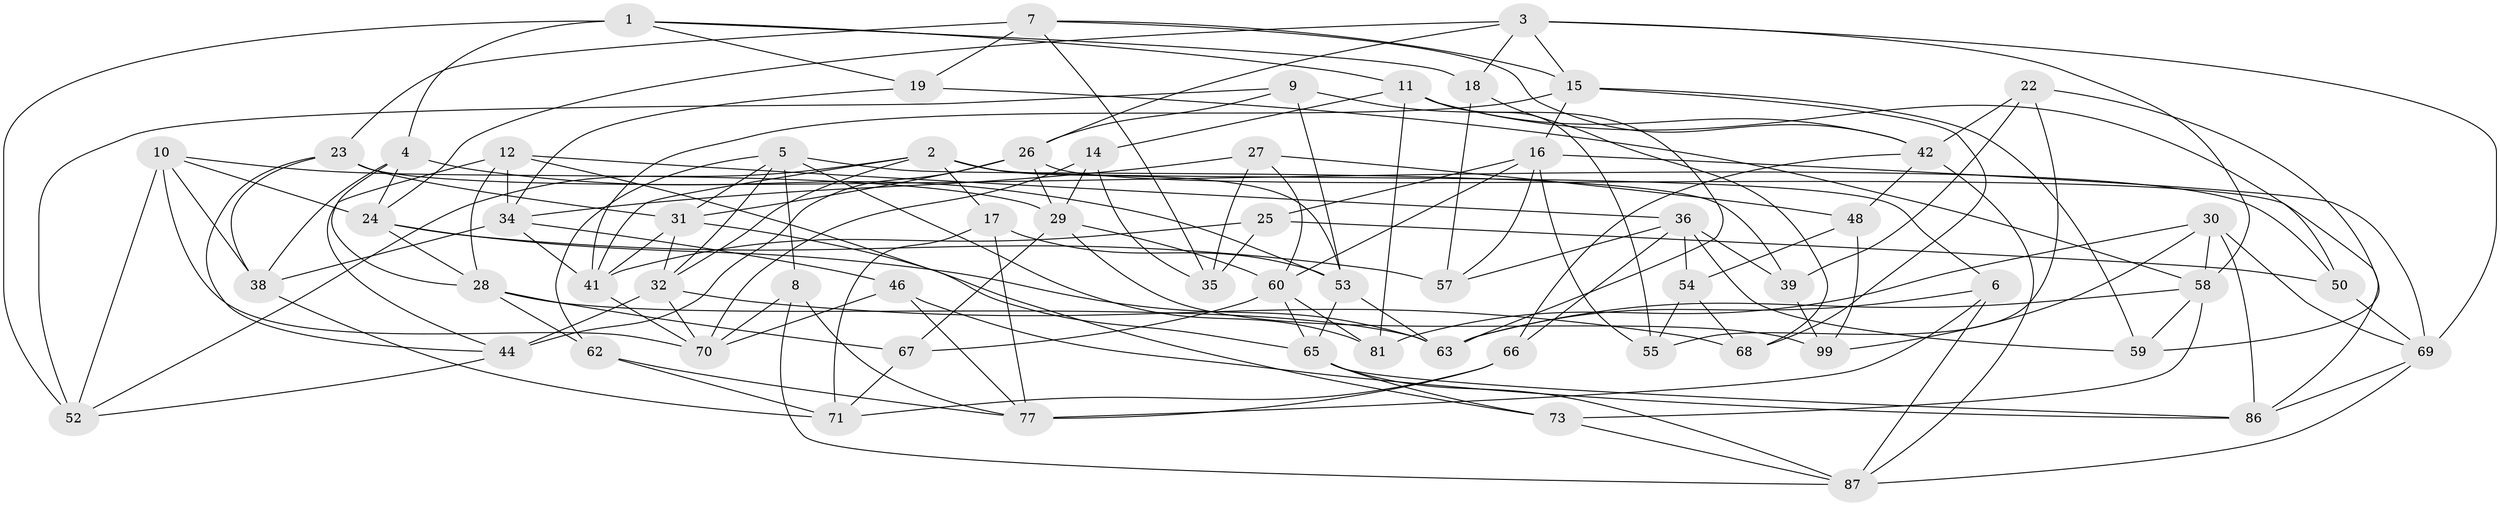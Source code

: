 // original degree distribution, {4: 1.0}
// Generated by graph-tools (version 1.1) at 2025/39/02/21/25 10:39:01]
// undirected, 63 vertices, 157 edges
graph export_dot {
graph [start="1"]
  node [color=gray90,style=filled];
  1 [super="+20"];
  2 [super="+93"];
  3 [super="+33"];
  4 [super="+47"];
  5 [super="+61"];
  6;
  7 [super="+13"];
  8;
  9;
  10 [super="+96"];
  11 [super="+51"];
  12 [super="+21"];
  14;
  15 [super="+72"];
  16 [super="+74"];
  17;
  18;
  19;
  22;
  23 [super="+83"];
  24 [super="+98"];
  25;
  26 [super="+49"];
  27;
  28 [super="+91"];
  29 [super="+37"];
  30 [super="+90"];
  31 [super="+40"];
  32 [super="+100"];
  34 [super="+89"];
  35;
  36 [super="+45"];
  38 [super="+84"];
  39;
  41 [super="+95"];
  42 [super="+43"];
  44 [super="+56"];
  46;
  48;
  50;
  52 [super="+78"];
  53 [super="+64"];
  54;
  55;
  57;
  58 [super="+80"];
  59;
  60 [super="+76"];
  62;
  63 [super="+75"];
  65 [super="+82"];
  66;
  67;
  68;
  69 [super="+79"];
  70 [super="+88"];
  71 [super="+94"];
  73;
  77 [super="+85"];
  81;
  86 [super="+92"];
  87 [super="+97"];
  99;
  1 -- 19;
  1 -- 4 [weight=2];
  1 -- 18;
  1 -- 11;
  1 -- 52;
  2 -- 53;
  2 -- 52;
  2 -- 41;
  2 -- 32;
  2 -- 17;
  2 -- 6;
  3 -- 15;
  3 -- 24;
  3 -- 26;
  3 -- 18;
  3 -- 58;
  3 -- 69;
  4 -- 38;
  4 -- 24;
  4 -- 53;
  4 -- 28;
  5 -- 81;
  5 -- 39;
  5 -- 8;
  5 -- 32;
  5 -- 62;
  5 -- 31;
  6 -- 77;
  6 -- 87;
  6 -- 63;
  7 -- 23 [weight=2];
  7 -- 15;
  7 -- 19;
  7 -- 35;
  7 -- 42;
  8 -- 77;
  8 -- 87;
  8 -- 70;
  9 -- 63;
  9 -- 52;
  9 -- 53;
  9 -- 26;
  10 -- 70;
  10 -- 24;
  10 -- 29;
  10 -- 38;
  10 -- 52 [weight=2];
  11 -- 50;
  11 -- 42;
  11 -- 81;
  11 -- 14;
  11 -- 55;
  12 -- 44 [weight=2];
  12 -- 28;
  12 -- 73;
  12 -- 34;
  12 -- 36;
  14 -- 70;
  14 -- 29;
  14 -- 35;
  15 -- 68;
  15 -- 41;
  15 -- 16;
  15 -- 59;
  16 -- 69;
  16 -- 55;
  16 -- 25;
  16 -- 60;
  16 -- 57;
  17 -- 77;
  17 -- 53;
  17 -- 71;
  18 -- 68;
  18 -- 57;
  19 -- 58;
  19 -- 34;
  22 -- 39;
  22 -- 59;
  22 -- 55;
  22 -- 42;
  23 -- 50;
  23 -- 44;
  23 -- 38;
  23 -- 31;
  24 -- 57;
  24 -- 63;
  24 -- 28;
  25 -- 50;
  25 -- 35;
  25 -- 41;
  26 -- 31;
  26 -- 86;
  26 -- 44;
  26 -- 29;
  27 -- 48;
  27 -- 35;
  27 -- 60;
  27 -- 34;
  28 -- 63;
  28 -- 67;
  28 -- 62;
  29 -- 99;
  29 -- 67;
  29 -- 60;
  30 -- 86 [weight=2];
  30 -- 99;
  30 -- 58;
  30 -- 81;
  30 -- 69;
  31 -- 32;
  31 -- 41;
  31 -- 65;
  32 -- 44;
  32 -- 70;
  32 -- 68;
  34 -- 46;
  34 -- 38;
  34 -- 41;
  36 -- 54;
  36 -- 66;
  36 -- 57;
  36 -- 59;
  36 -- 39;
  38 -- 71 [weight=2];
  39 -- 99;
  41 -- 70;
  42 -- 66;
  42 -- 87;
  42 -- 48;
  44 -- 52;
  46 -- 70;
  46 -- 86;
  46 -- 77;
  48 -- 99;
  48 -- 54;
  50 -- 69;
  53 -- 63;
  53 -- 65;
  54 -- 55;
  54 -- 68;
  58 -- 63;
  58 -- 73;
  58 -- 59;
  60 -- 81;
  60 -- 67;
  60 -- 65;
  62 -- 71;
  62 -- 77;
  65 -- 73;
  65 -- 87;
  65 -- 86;
  66 -- 71;
  66 -- 77;
  67 -- 71;
  69 -- 86;
  69 -- 87;
  73 -- 87;
}
